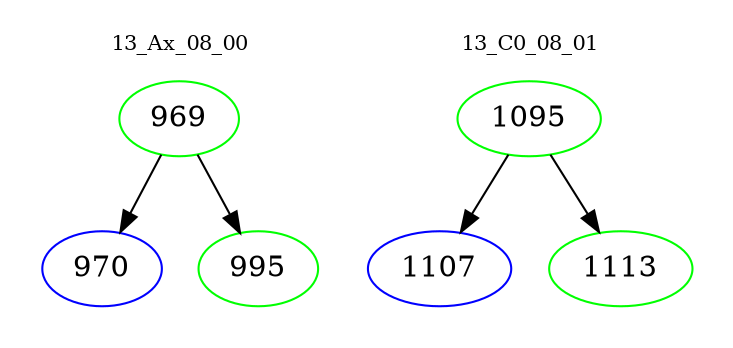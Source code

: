 digraph{
subgraph cluster_0 {
color = white
label = "13_Ax_08_00";
fontsize=10;
T0_969 [label="969", color="green"]
T0_969 -> T0_970 [color="black"]
T0_970 [label="970", color="blue"]
T0_969 -> T0_995 [color="black"]
T0_995 [label="995", color="green"]
}
subgraph cluster_1 {
color = white
label = "13_C0_08_01";
fontsize=10;
T1_1095 [label="1095", color="green"]
T1_1095 -> T1_1107 [color="black"]
T1_1107 [label="1107", color="blue"]
T1_1095 -> T1_1113 [color="black"]
T1_1113 [label="1113", color="green"]
}
}
